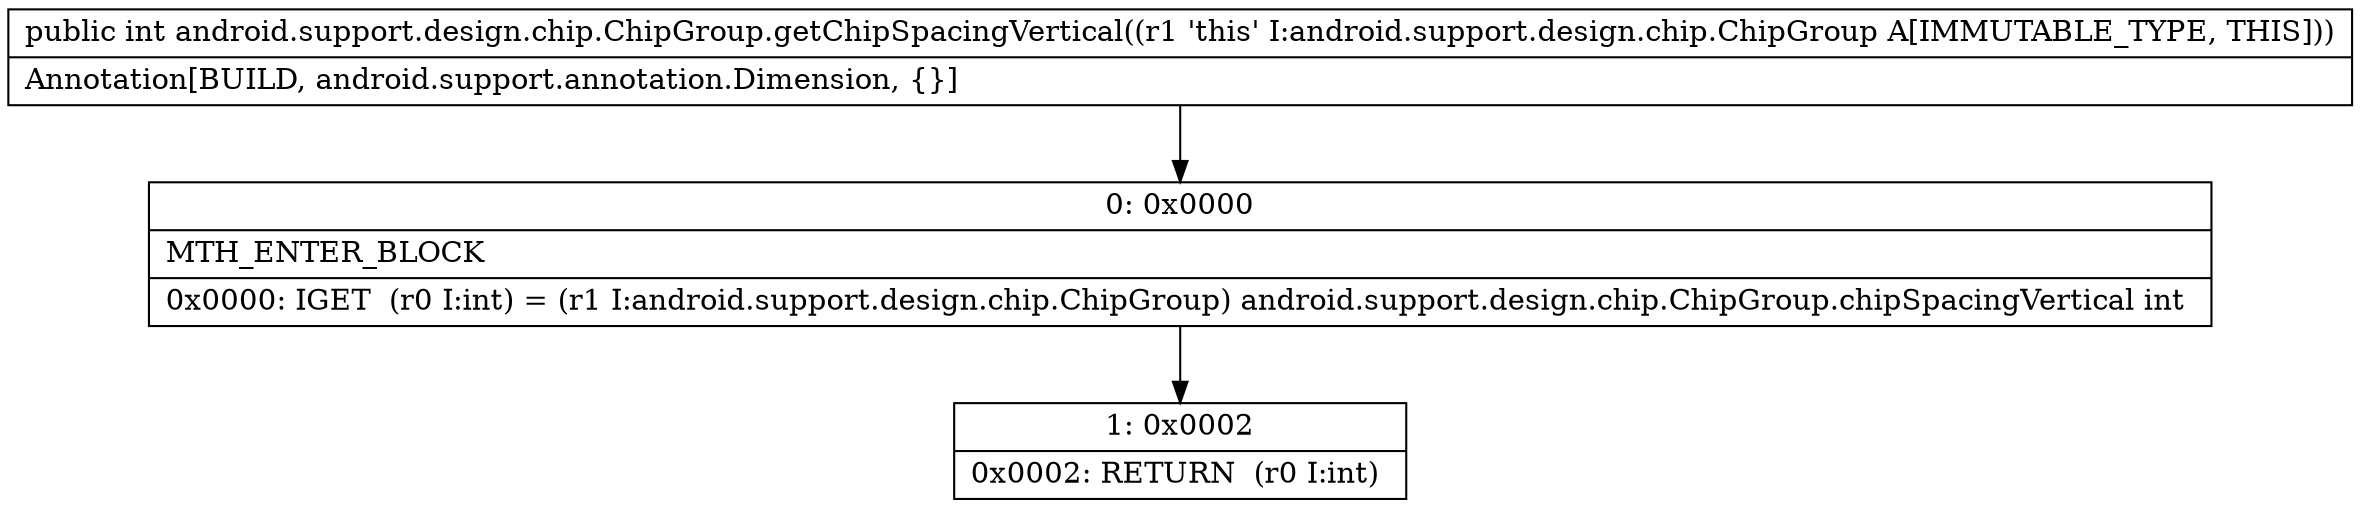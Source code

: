 digraph "CFG forandroid.support.design.chip.ChipGroup.getChipSpacingVertical()I" {
Node_0 [shape=record,label="{0\:\ 0x0000|MTH_ENTER_BLOCK\l|0x0000: IGET  (r0 I:int) = (r1 I:android.support.design.chip.ChipGroup) android.support.design.chip.ChipGroup.chipSpacingVertical int \l}"];
Node_1 [shape=record,label="{1\:\ 0x0002|0x0002: RETURN  (r0 I:int) \l}"];
MethodNode[shape=record,label="{public int android.support.design.chip.ChipGroup.getChipSpacingVertical((r1 'this' I:android.support.design.chip.ChipGroup A[IMMUTABLE_TYPE, THIS]))  | Annotation[BUILD, android.support.annotation.Dimension, \{\}]\l}"];
MethodNode -> Node_0;
Node_0 -> Node_1;
}

